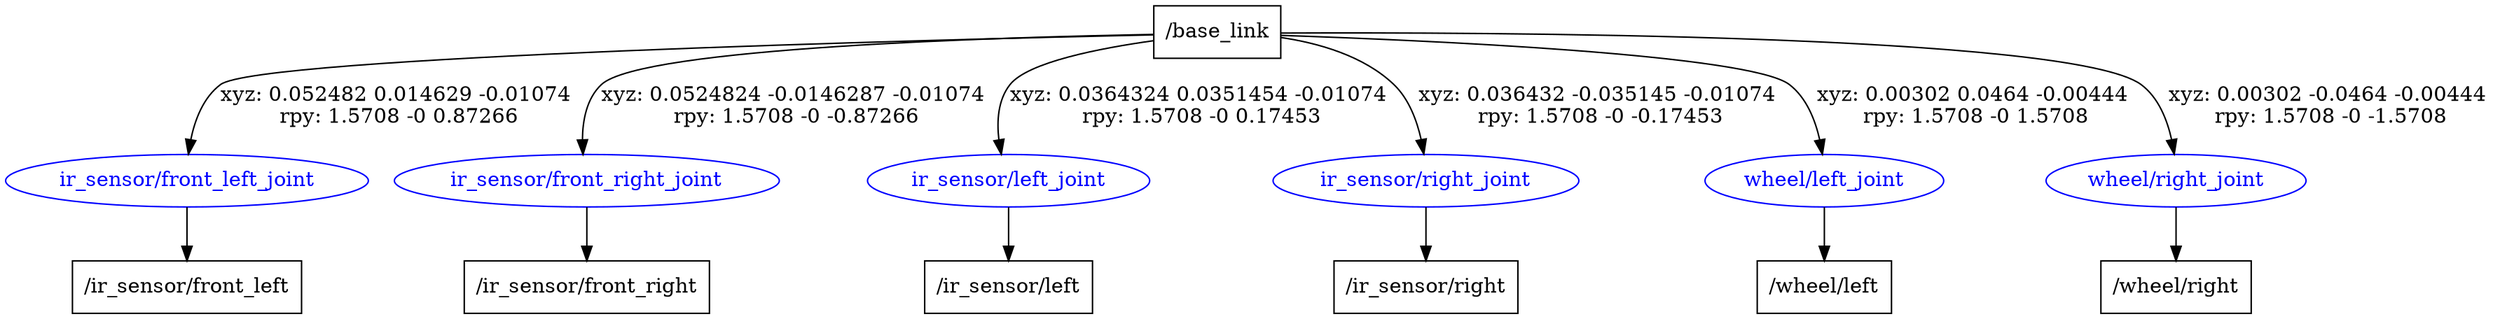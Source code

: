 digraph G {
node [shape=box];
"/base_link" [label="/base_link"];
"/ir_sensor/front_left" [label="/ir_sensor/front_left"];
"/ir_sensor/front_right" [label="/ir_sensor/front_right"];
"/ir_sensor/left" [label="/ir_sensor/left"];
"/ir_sensor/right" [label="/ir_sensor/right"];
"/wheel/left" [label="/wheel/left"];
"/wheel/right" [label="/wheel/right"];
node [shape=ellipse, color=blue, fontcolor=blue];
"/base_link" -> "ir_sensor/front_left_joint" [label="xyz: 0.052482 0.014629 -0.01074 \nrpy: 1.5708 -0 0.87266"]
"ir_sensor/front_left_joint" -> "/ir_sensor/front_left"
"/base_link" -> "ir_sensor/front_right_joint" [label="xyz: 0.0524824 -0.0146287 -0.01074 \nrpy: 1.5708 -0 -0.87266"]
"ir_sensor/front_right_joint" -> "/ir_sensor/front_right"
"/base_link" -> "ir_sensor/left_joint" [label="xyz: 0.0364324 0.0351454 -0.01074 \nrpy: 1.5708 -0 0.17453"]
"ir_sensor/left_joint" -> "/ir_sensor/left"
"/base_link" -> "ir_sensor/right_joint" [label="xyz: 0.036432 -0.035145 -0.01074 \nrpy: 1.5708 -0 -0.17453"]
"ir_sensor/right_joint" -> "/ir_sensor/right"
"/base_link" -> "wheel/left_joint" [label="xyz: 0.00302 0.0464 -0.00444 \nrpy: 1.5708 -0 1.5708"]
"wheel/left_joint" -> "/wheel/left"
"/base_link" -> "wheel/right_joint" [label="xyz: 0.00302 -0.0464 -0.00444 \nrpy: 1.5708 -0 -1.5708"]
"wheel/right_joint" -> "/wheel/right"
}
